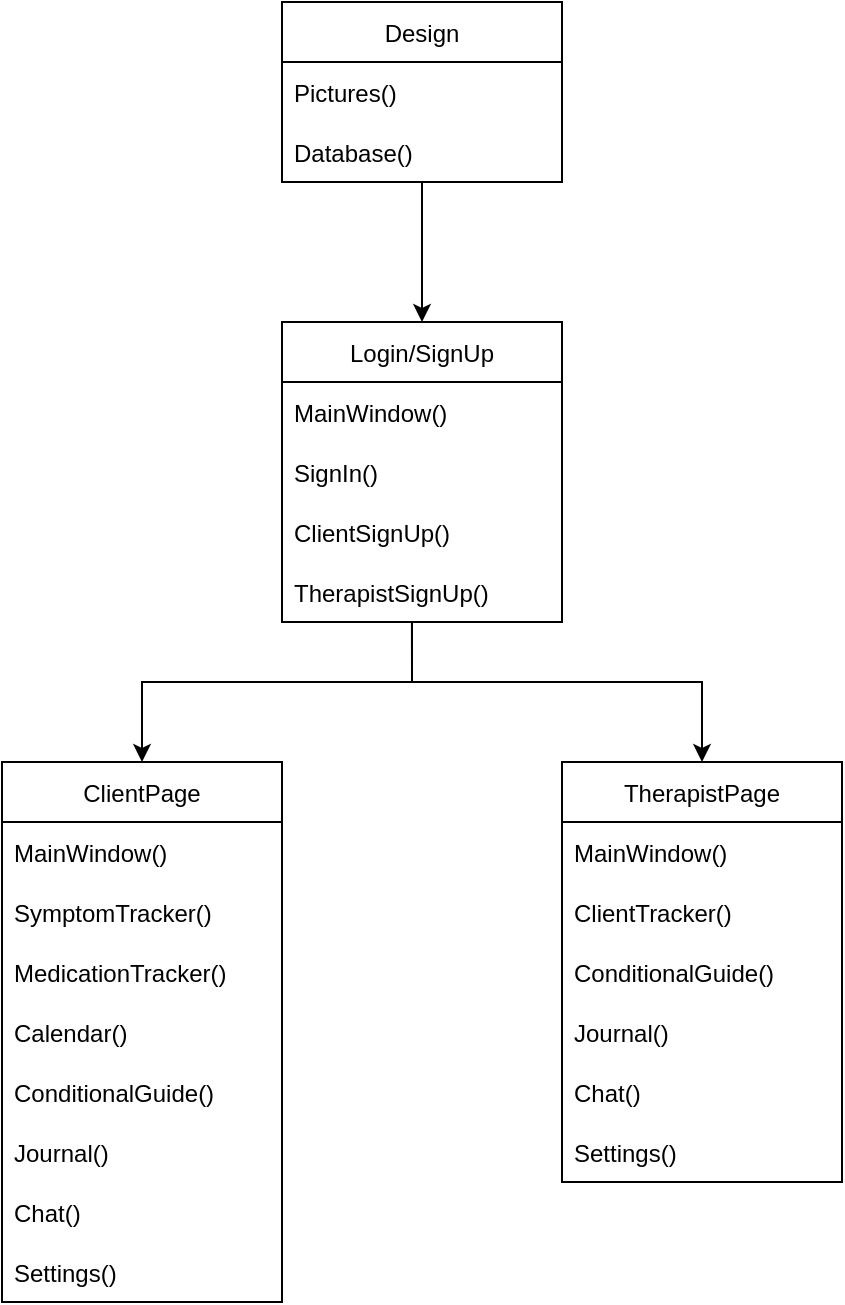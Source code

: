 <mxfile version="20.4.0" type="device"><diagram id="YzHXVerW67I1-OYr0G3y" name="Page-1"><mxGraphModel dx="672" dy="706" grid="1" gridSize="10" guides="1" tooltips="1" connect="1" arrows="1" fold="1" page="1" pageScale="1" pageWidth="1169" pageHeight="1654" math="0" shadow="0"><root><mxCell id="0"/><mxCell id="1" parent="0"/><mxCell id="ygZav97jBh3a4ImvRTqg-1" value="Design" style="swimlane;fontStyle=0;childLayout=stackLayout;horizontal=1;startSize=30;horizontalStack=0;resizeParent=1;resizeParentMax=0;resizeLast=0;collapsible=1;marginBottom=0;" vertex="1" parent="1"><mxGeometry x="515" y="70" width="140" height="90" as="geometry"/></mxCell><mxCell id="ygZav97jBh3a4ImvRTqg-3" value="Pictures()" style="text;strokeColor=none;fillColor=none;align=left;verticalAlign=middle;spacingLeft=4;spacingRight=4;overflow=hidden;points=[[0,0.5],[1,0.5]];portConstraint=eastwest;rotatable=0;" vertex="1" parent="ygZav97jBh3a4ImvRTqg-1"><mxGeometry y="30" width="140" height="30" as="geometry"/></mxCell><mxCell id="ygZav97jBh3a4ImvRTqg-4" value="Database()" style="text;strokeColor=none;fillColor=none;align=left;verticalAlign=middle;spacingLeft=4;spacingRight=4;overflow=hidden;points=[[0,0.5],[1,0.5]];portConstraint=eastwest;rotatable=0;" vertex="1" parent="ygZav97jBh3a4ImvRTqg-1"><mxGeometry y="60" width="140" height="30" as="geometry"/></mxCell><mxCell id="ygZav97jBh3a4ImvRTqg-9" style="edgeStyle=orthogonalEdgeStyle;rounded=0;orthogonalLoop=1;jettySize=auto;html=1;entryX=0.5;entryY=0;entryDx=0;entryDy=0;" edge="1" parent="1" source="ygZav97jBh3a4ImvRTqg-1" target="ygZav97jBh3a4ImvRTqg-5"><mxGeometry relative="1" as="geometry"/></mxCell><mxCell id="ygZav97jBh3a4ImvRTqg-5" value="Login/SignUp" style="swimlane;fontStyle=0;childLayout=stackLayout;horizontal=1;startSize=30;horizontalStack=0;resizeParent=1;resizeParentMax=0;resizeLast=0;collapsible=1;marginBottom=0;" vertex="1" parent="1"><mxGeometry x="515" y="230" width="140" height="150" as="geometry"><mxRectangle x="515" y="230" width="140" height="30" as="alternateBounds"/></mxGeometry></mxCell><mxCell id="ygZav97jBh3a4ImvRTqg-37" value="MainWindow()" style="text;strokeColor=none;fillColor=none;align=left;verticalAlign=middle;spacingLeft=4;spacingRight=4;overflow=hidden;points=[[0,0.5],[1,0.5]];portConstraint=eastwest;rotatable=0;" vertex="1" parent="ygZav97jBh3a4ImvRTqg-5"><mxGeometry y="30" width="140" height="30" as="geometry"/></mxCell><mxCell id="ygZav97jBh3a4ImvRTqg-7" value="SignIn()    " style="text;strokeColor=none;fillColor=none;align=left;verticalAlign=middle;spacingLeft=4;spacingRight=4;overflow=hidden;points=[[0,0.5],[1,0.5]];portConstraint=eastwest;rotatable=0;" vertex="1" parent="ygZav97jBh3a4ImvRTqg-5"><mxGeometry y="60" width="140" height="30" as="geometry"/></mxCell><mxCell id="ygZav97jBh3a4ImvRTqg-8" value="ClientSignUp()" style="text;strokeColor=none;fillColor=none;align=left;verticalAlign=middle;spacingLeft=4;spacingRight=4;overflow=hidden;points=[[0,0.5],[1,0.5]];portConstraint=eastwest;rotatable=0;" vertex="1" parent="ygZav97jBh3a4ImvRTqg-5"><mxGeometry y="90" width="140" height="30" as="geometry"/></mxCell><mxCell id="ygZav97jBh3a4ImvRTqg-14" value="TherapistSignUp()" style="text;strokeColor=none;fillColor=none;align=left;verticalAlign=middle;spacingLeft=4;spacingRight=4;overflow=hidden;points=[[0,0.5],[1,0.5]];portConstraint=eastwest;rotatable=0;" vertex="1" parent="ygZav97jBh3a4ImvRTqg-5"><mxGeometry y="120" width="140" height="30" as="geometry"/></mxCell><mxCell id="ygZav97jBh3a4ImvRTqg-33" style="edgeStyle=orthogonalEdgeStyle;rounded=0;orthogonalLoop=1;jettySize=auto;html=1;" edge="1" parent="1" target="ygZav97jBh3a4ImvRTqg-15"><mxGeometry relative="1" as="geometry"><mxPoint x="580" y="380" as="sourcePoint"/><Array as="points"><mxPoint x="580" y="410"/><mxPoint x="445" y="410"/></Array></mxGeometry></mxCell><mxCell id="ygZav97jBh3a4ImvRTqg-15" value="ClientPage" style="swimlane;fontStyle=0;childLayout=stackLayout;horizontal=1;startSize=30;horizontalStack=0;resizeParent=1;resizeParentMax=0;resizeLast=0;collapsible=1;marginBottom=0;" vertex="1" parent="1"><mxGeometry x="375" y="450" width="140" height="270" as="geometry"/></mxCell><mxCell id="ygZav97jBh3a4ImvRTqg-38" value="MainWindow()" style="text;strokeColor=none;fillColor=none;align=left;verticalAlign=middle;spacingLeft=4;spacingRight=4;overflow=hidden;points=[[0,0.5],[1,0.5]];portConstraint=eastwest;rotatable=0;" vertex="1" parent="ygZav97jBh3a4ImvRTqg-15"><mxGeometry y="30" width="140" height="30" as="geometry"/></mxCell><mxCell id="ygZav97jBh3a4ImvRTqg-16" value="SymptomTracker()" style="text;strokeColor=none;fillColor=none;align=left;verticalAlign=middle;spacingLeft=4;spacingRight=4;overflow=hidden;points=[[0,0.5],[1,0.5]];portConstraint=eastwest;rotatable=0;" vertex="1" parent="ygZav97jBh3a4ImvRTqg-15"><mxGeometry y="60" width="140" height="30" as="geometry"/></mxCell><mxCell id="ygZav97jBh3a4ImvRTqg-17" value="MedicationTracker()" style="text;strokeColor=none;fillColor=none;align=left;verticalAlign=middle;spacingLeft=4;spacingRight=4;overflow=hidden;points=[[0,0.5],[1,0.5]];portConstraint=eastwest;rotatable=0;" vertex="1" parent="ygZav97jBh3a4ImvRTqg-15"><mxGeometry y="90" width="140" height="30" as="geometry"/></mxCell><mxCell id="ygZav97jBh3a4ImvRTqg-18" value="Calendar()" style="text;strokeColor=none;fillColor=none;align=left;verticalAlign=middle;spacingLeft=4;spacingRight=4;overflow=hidden;points=[[0,0.5],[1,0.5]];portConstraint=eastwest;rotatable=0;" vertex="1" parent="ygZav97jBh3a4ImvRTqg-15"><mxGeometry y="120" width="140" height="30" as="geometry"/></mxCell><mxCell id="ygZav97jBh3a4ImvRTqg-11" value="ConditionalGuide()" style="text;strokeColor=none;fillColor=none;align=left;verticalAlign=middle;spacingLeft=4;spacingRight=4;overflow=hidden;points=[[0,0.5],[1,0.5]];portConstraint=eastwest;rotatable=0;" vertex="1" parent="ygZav97jBh3a4ImvRTqg-15"><mxGeometry y="150" width="140" height="30" as="geometry"/></mxCell><mxCell id="ygZav97jBh3a4ImvRTqg-21" value="Journal()" style="text;strokeColor=none;fillColor=none;align=left;verticalAlign=middle;spacingLeft=4;spacingRight=4;overflow=hidden;points=[[0,0.5],[1,0.5]];portConstraint=eastwest;rotatable=0;" vertex="1" parent="ygZav97jBh3a4ImvRTqg-15"><mxGeometry y="180" width="140" height="30" as="geometry"/></mxCell><mxCell id="ygZav97jBh3a4ImvRTqg-22" value="Chat()" style="text;strokeColor=none;fillColor=none;align=left;verticalAlign=middle;spacingLeft=4;spacingRight=4;overflow=hidden;points=[[0,0.5],[1,0.5]];portConstraint=eastwest;rotatable=0;" vertex="1" parent="ygZav97jBh3a4ImvRTqg-15"><mxGeometry y="210" width="140" height="30" as="geometry"/></mxCell><mxCell id="ygZav97jBh3a4ImvRTqg-34" value="Settings()" style="text;strokeColor=none;fillColor=none;align=left;verticalAlign=middle;spacingLeft=4;spacingRight=4;overflow=hidden;points=[[0,0.5],[1,0.5]];portConstraint=eastwest;rotatable=0;" vertex="1" parent="ygZav97jBh3a4ImvRTqg-15"><mxGeometry y="240" width="140" height="30" as="geometry"/></mxCell><mxCell id="ygZav97jBh3a4ImvRTqg-23" value="TherapistPage" style="swimlane;fontStyle=0;childLayout=stackLayout;horizontal=1;startSize=30;horizontalStack=0;resizeParent=1;resizeParentMax=0;resizeLast=0;collapsible=1;marginBottom=0;" vertex="1" parent="1"><mxGeometry x="655" y="450" width="140" height="210" as="geometry"/></mxCell><mxCell id="ygZav97jBh3a4ImvRTqg-36" value="MainWindow()" style="text;strokeColor=none;fillColor=none;align=left;verticalAlign=middle;spacingLeft=4;spacingRight=4;overflow=hidden;points=[[0,0.5],[1,0.5]];portConstraint=eastwest;rotatable=0;" vertex="1" parent="ygZav97jBh3a4ImvRTqg-23"><mxGeometry y="30" width="140" height="30" as="geometry"/></mxCell><mxCell id="ygZav97jBh3a4ImvRTqg-24" value="ClientTracker()" style="text;strokeColor=none;fillColor=none;align=left;verticalAlign=middle;spacingLeft=4;spacingRight=4;overflow=hidden;points=[[0,0.5],[1,0.5]];portConstraint=eastwest;rotatable=0;" vertex="1" parent="ygZav97jBh3a4ImvRTqg-23"><mxGeometry y="60" width="140" height="30" as="geometry"/></mxCell><mxCell id="ygZav97jBh3a4ImvRTqg-25" value="ConditionalGuide()" style="text;strokeColor=none;fillColor=none;align=left;verticalAlign=middle;spacingLeft=4;spacingRight=4;overflow=hidden;points=[[0,0.5],[1,0.5]];portConstraint=eastwest;rotatable=0;" vertex="1" parent="ygZav97jBh3a4ImvRTqg-23"><mxGeometry y="90" width="140" height="30" as="geometry"/></mxCell><mxCell id="ygZav97jBh3a4ImvRTqg-26" value="Journal()" style="text;strokeColor=none;fillColor=none;align=left;verticalAlign=middle;spacingLeft=4;spacingRight=4;overflow=hidden;points=[[0,0.5],[1,0.5]];portConstraint=eastwest;rotatable=0;" vertex="1" parent="ygZav97jBh3a4ImvRTqg-23"><mxGeometry y="120" width="140" height="30" as="geometry"/></mxCell><mxCell id="ygZav97jBh3a4ImvRTqg-35" value="Chat()" style="text;strokeColor=none;fillColor=none;align=left;verticalAlign=middle;spacingLeft=4;spacingRight=4;overflow=hidden;points=[[0,0.5],[1,0.5]];portConstraint=eastwest;rotatable=0;" vertex="1" parent="ygZav97jBh3a4ImvRTqg-23"><mxGeometry y="150" width="140" height="30" as="geometry"/></mxCell><mxCell id="ygZav97jBh3a4ImvRTqg-29" value="Settings()" style="text;strokeColor=none;fillColor=none;align=left;verticalAlign=middle;spacingLeft=4;spacingRight=4;overflow=hidden;points=[[0,0.5],[1,0.5]];portConstraint=eastwest;rotatable=0;" vertex="1" parent="ygZav97jBh3a4ImvRTqg-23"><mxGeometry y="180" width="140" height="30" as="geometry"/></mxCell><mxCell id="ygZav97jBh3a4ImvRTqg-30" style="edgeStyle=orthogonalEdgeStyle;rounded=0;orthogonalLoop=1;jettySize=auto;html=1;exitX=0.464;exitY=1;exitDx=0;exitDy=0;entryX=0.5;entryY=0;entryDx=0;entryDy=0;exitPerimeter=0;" edge="1" parent="1" source="ygZav97jBh3a4ImvRTqg-14" target="ygZav97jBh3a4ImvRTqg-23"><mxGeometry relative="1" as="geometry"><Array as="points"><mxPoint x="580" y="410"/><mxPoint x="725" y="410"/></Array></mxGeometry></mxCell></root></mxGraphModel></diagram></mxfile>